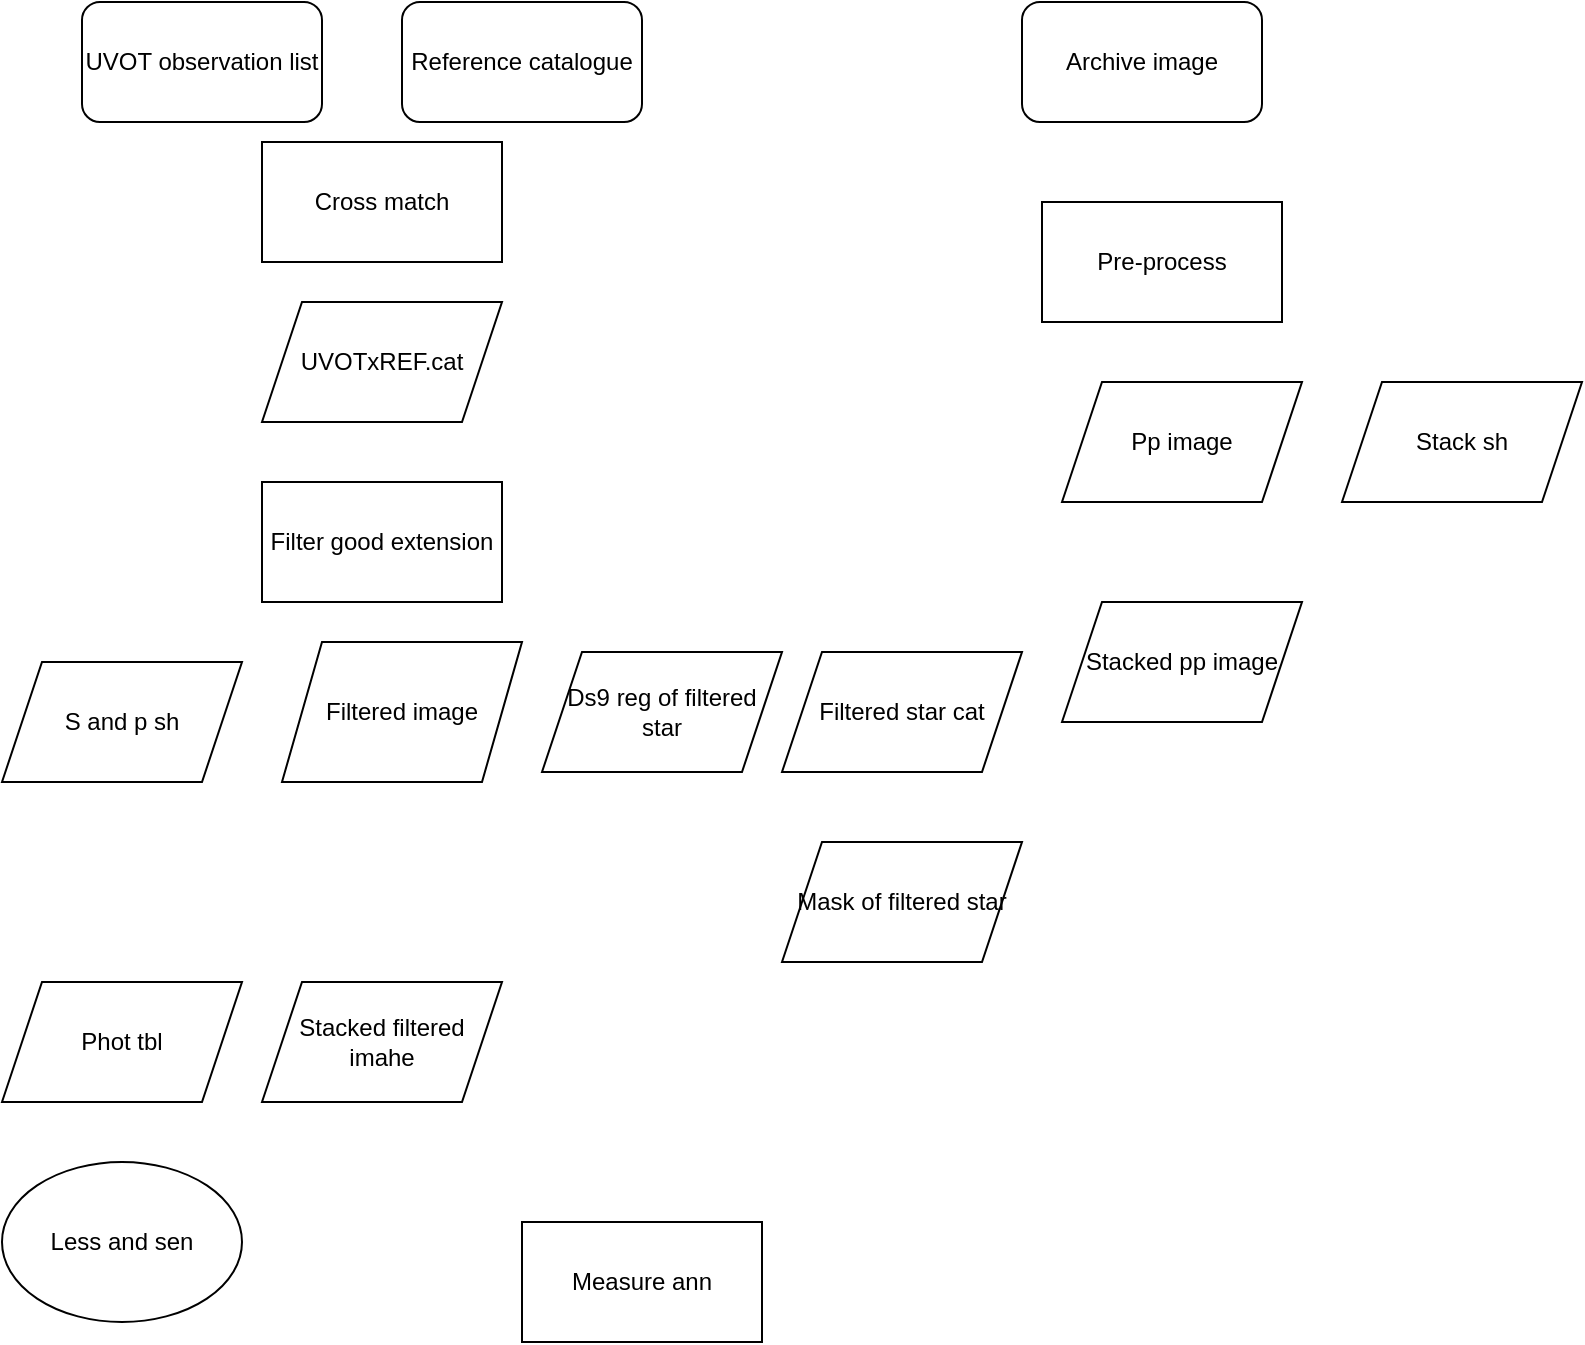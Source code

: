 <mxfile version="21.1.6" type="github">
  <diagram name="第 1 页" id="RL1Z3cGsq7W8yPGh6jS6">
    <mxGraphModel dx="706" dy="919" grid="1" gridSize="10" guides="1" tooltips="1" connect="1" arrows="1" fold="1" page="1" pageScale="1" pageWidth="827" pageHeight="1169" math="0" shadow="0">
      <root>
        <mxCell id="0" />
        <mxCell id="1" parent="0" />
        <mxCell id="KCxSDbp_FozE6voc079G-2" value="Pre-process" style="rounded=0;whiteSpace=wrap;html=1;" vertex="1" parent="1">
          <mxGeometry x="520" y="100" width="120" height="60" as="geometry" />
        </mxCell>
        <mxCell id="KCxSDbp_FozE6voc079G-4" value="Pp image" style="shape=parallelogram;perimeter=parallelogramPerimeter;whiteSpace=wrap;html=1;fixedSize=1;" vertex="1" parent="1">
          <mxGeometry x="530" y="190" width="120" height="60" as="geometry" />
        </mxCell>
        <mxCell id="KCxSDbp_FozE6voc079G-5" value="Stack sh" style="shape=parallelogram;perimeter=parallelogramPerimeter;whiteSpace=wrap;html=1;fixedSize=1;" vertex="1" parent="1">
          <mxGeometry x="670" y="190" width="120" height="60" as="geometry" />
        </mxCell>
        <mxCell id="KCxSDbp_FozE6voc079G-6" value="Stacked pp image" style="shape=parallelogram;perimeter=parallelogramPerimeter;whiteSpace=wrap;html=1;fixedSize=1;" vertex="1" parent="1">
          <mxGeometry x="530" y="300" width="120" height="60" as="geometry" />
        </mxCell>
        <mxCell id="KCxSDbp_FozE6voc079G-7" value="Archive image" style="rounded=1;whiteSpace=wrap;html=1;" vertex="1" parent="1">
          <mxGeometry x="510" width="120" height="60" as="geometry" />
        </mxCell>
        <mxCell id="KCxSDbp_FozE6voc079G-8" value="UVOT observation list" style="rounded=1;whiteSpace=wrap;html=1;" vertex="1" parent="1">
          <mxGeometry x="40" width="120" height="60" as="geometry" />
        </mxCell>
        <mxCell id="KCxSDbp_FozE6voc079G-9" value="Reference catalogue" style="rounded=1;whiteSpace=wrap;html=1;" vertex="1" parent="1">
          <mxGeometry x="200" width="120" height="60" as="geometry" />
        </mxCell>
        <mxCell id="KCxSDbp_FozE6voc079G-11" value="Cross match" style="rounded=0;whiteSpace=wrap;html=1;" vertex="1" parent="1">
          <mxGeometry x="130" y="70" width="120" height="60" as="geometry" />
        </mxCell>
        <mxCell id="KCxSDbp_FozE6voc079G-12" value="UVOTxREF.cat" style="shape=parallelogram;perimeter=parallelogramPerimeter;whiteSpace=wrap;html=1;fixedSize=1;" vertex="1" parent="1">
          <mxGeometry x="130" y="150" width="120" height="60" as="geometry" />
        </mxCell>
        <mxCell id="KCxSDbp_FozE6voc079G-14" value="Filter good extension" style="rounded=0;whiteSpace=wrap;html=1;" vertex="1" parent="1">
          <mxGeometry x="130" y="240" width="120" height="60" as="geometry" />
        </mxCell>
        <mxCell id="KCxSDbp_FozE6voc079G-15" value="Filtered image" style="shape=parallelogram;perimeter=parallelogramPerimeter;whiteSpace=wrap;html=1;fixedSize=1;" vertex="1" parent="1">
          <mxGeometry x="140" y="320" width="120" height="70" as="geometry" />
        </mxCell>
        <mxCell id="KCxSDbp_FozE6voc079G-16" value="S and p sh" style="shape=parallelogram;perimeter=parallelogramPerimeter;whiteSpace=wrap;html=1;fixedSize=1;" vertex="1" parent="1">
          <mxGeometry y="330" width="120" height="60" as="geometry" />
        </mxCell>
        <mxCell id="KCxSDbp_FozE6voc079G-17" value="Filtered star cat" style="shape=parallelogram;perimeter=parallelogramPerimeter;whiteSpace=wrap;html=1;fixedSize=1;movable=1;resizable=1;rotatable=1;deletable=1;editable=1;locked=0;connectable=1;" vertex="1" parent="1">
          <mxGeometry x="390" y="325" width="120" height="60" as="geometry" />
        </mxCell>
        <mxCell id="KCxSDbp_FozE6voc079G-18" value="Phot tbl" style="shape=parallelogram;perimeter=parallelogramPerimeter;whiteSpace=wrap;html=1;fixedSize=1;" vertex="1" parent="1">
          <mxGeometry y="490" width="120" height="60" as="geometry" />
        </mxCell>
        <mxCell id="KCxSDbp_FozE6voc079G-19" value="Stacked filtered imahe" style="shape=parallelogram;perimeter=parallelogramPerimeter;whiteSpace=wrap;html=1;fixedSize=1;" vertex="1" parent="1">
          <mxGeometry x="130" y="490" width="120" height="60" as="geometry" />
        </mxCell>
        <mxCell id="KCxSDbp_FozE6voc079G-20" value="Mask of filtered star" style="shape=parallelogram;perimeter=parallelogramPerimeter;whiteSpace=wrap;html=1;fixedSize=1;" vertex="1" parent="1">
          <mxGeometry x="390" y="420" width="120" height="60" as="geometry" />
        </mxCell>
        <mxCell id="KCxSDbp_FozE6voc079G-21" value="Ds9 reg of filtered star" style="shape=parallelogram;perimeter=parallelogramPerimeter;whiteSpace=wrap;html=1;fixedSize=1;" vertex="1" parent="1">
          <mxGeometry x="270" y="325" width="120" height="60" as="geometry" />
        </mxCell>
        <mxCell id="KCxSDbp_FozE6voc079G-22" value="Measure ann" style="rounded=0;whiteSpace=wrap;html=1;" vertex="1" parent="1">
          <mxGeometry x="260" y="610" width="120" height="60" as="geometry" />
        </mxCell>
        <mxCell id="KCxSDbp_FozE6voc079G-23" value="Less and sen" style="ellipse;whiteSpace=wrap;html=1;" vertex="1" parent="1">
          <mxGeometry y="580" width="120" height="80" as="geometry" />
        </mxCell>
      </root>
    </mxGraphModel>
  </diagram>
</mxfile>
